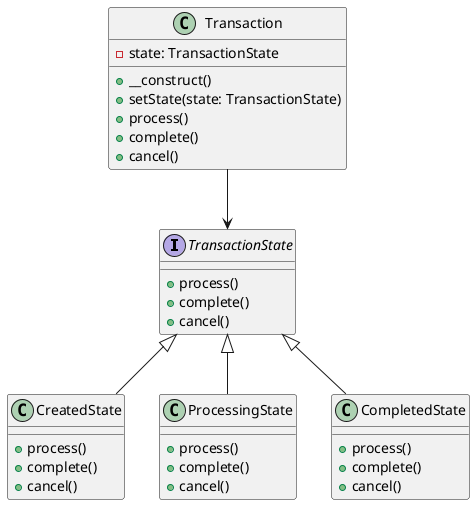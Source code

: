 @startuml
interface TransactionState {
    +process()
    +complete()
    +cancel()
}

class CreatedState {
    +process()
    +complete()
    +cancel()
}

class ProcessingState {
    +process()
    +complete()
    +cancel()
}

class CompletedState {
    +process()
    +complete()
    +cancel()
}

class Transaction {
    -state: TransactionState
    +__construct()
    +setState(state: TransactionState)
    +process()
    +complete()
    +cancel()
}

TransactionState <|-- CreatedState
TransactionState <|-- ProcessingState
TransactionState <|-- CompletedState
Transaction --> TransactionState
@enduml